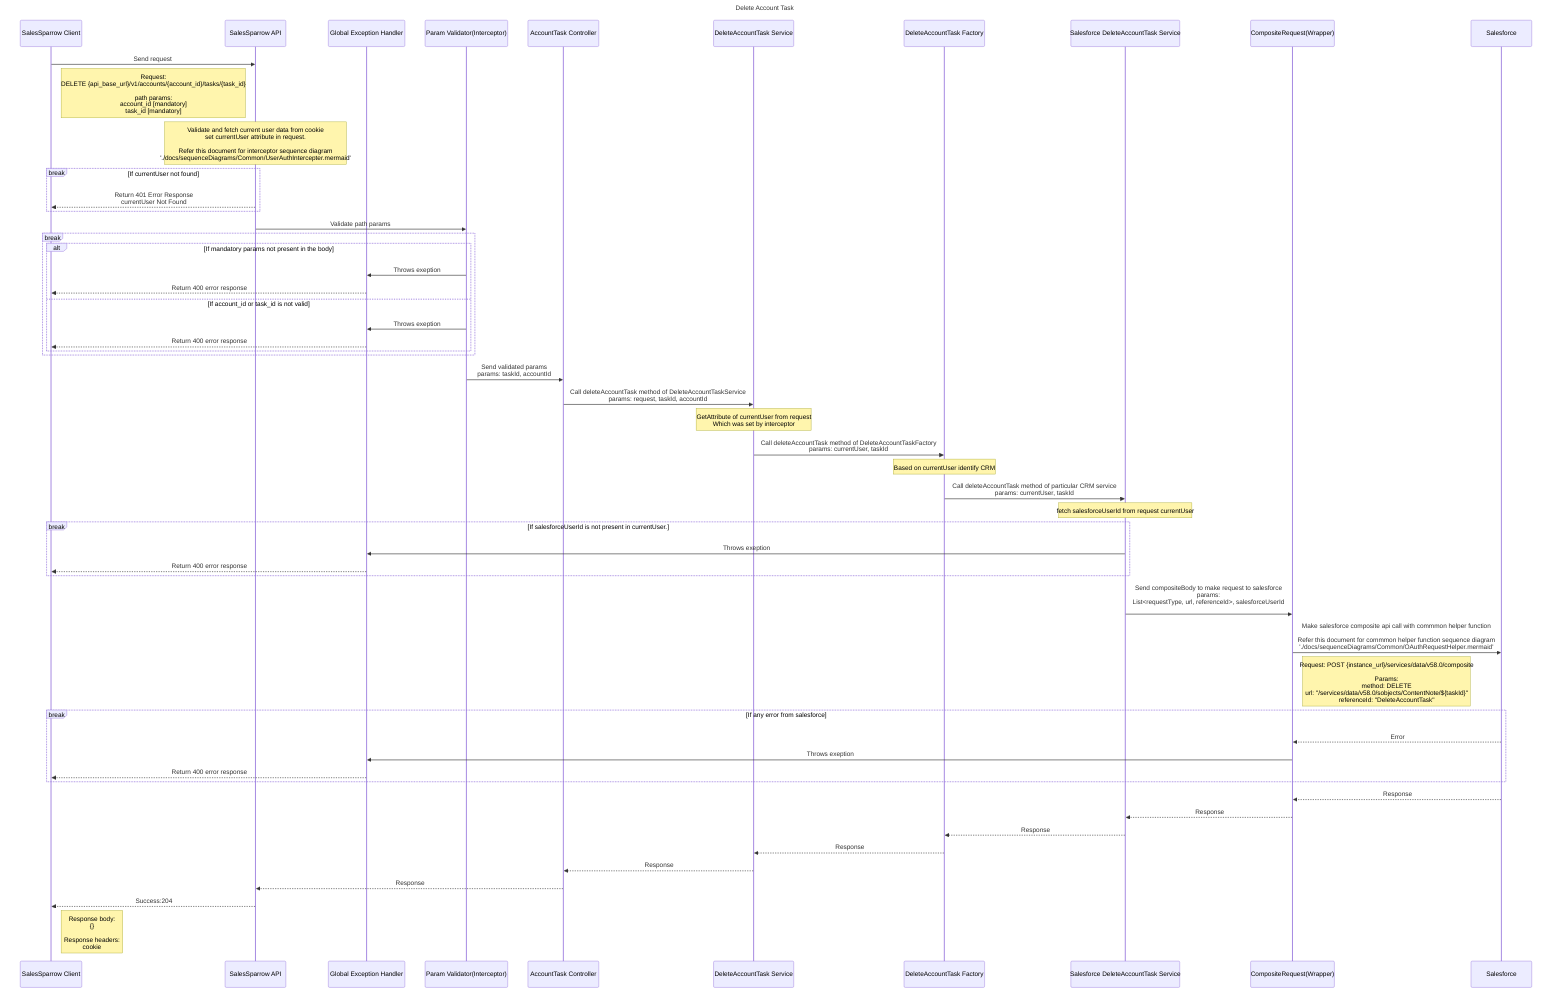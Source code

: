 sequenceDiagram
  title Delete Account Task
    participant ui as SalesSparrow Client
    participant api as SalesSparrow API
    participant exceptionHandler as Global Exception Handler
    participant validator as Param Validator(Interceptor)
    participant controller as AccountTask Controller
    participant service as DeleteAccountTask Service
    participant factory as DeleteAccountTask Factory
    participant crm as Salesforce DeleteAccountTask Service
    participant CompositeRequestWrapper as CompositeRequest(Wrapper)
    participant salesforce as Salesforce

    ui->>api:  Send request 
    note right of ui: Request: <br>DELETE {api_base_url}/v1/accounts/{account_id}/tasks/{task_id}<br><br>path params:  <br>account_id [mandatory]<br>task_id [mandatory]


    note over api: Validate and fetch current user data from cookie<br>set currentUser attribute in request.<br><br>Refer this document for interceptor sequence diagram <br> './docs/sequenceDiagrams/Common/UserAuthIntercepter.mermaid'
    break If currentUser not found
        api-->>ui: Return 401 Error Response<br>currentUser Not Found
    end

    api->>validator: Validate path params

    break 
        alt If mandatory params not present in the body
            validator->>exceptionHandler: Throws exeption
            exceptionHandler-->>ui:Return 400 error response 
        else If account_id or task_id is not valid
            validator->>exceptionHandler: Throws exeption
            exceptionHandler-->>ui:Return 400 error response 
        end
    end

    validator->>controller: Send validated params<br>params: taskId, accountId
    
    controller->>service: Call deleteAccountTask method of DeleteAccountTaskService<br> params: request, taskId, accountId
    note over service: GetAttribute of currentUser from request<br>Which was set by interceptor

    service->>factory: Call deleteAccountTask method of DeleteAccountTaskFactory<br>params: currentUser, taskId
    note over factory: Based on currentUser identify CRM

    factory->>crm: Call deleteAccountTask method of particular CRM service<br>params: currentUser, taskId

    note over crm: fetch salesforceUserId from request currentUser
    break If salesforceUserId is not present in currentUser.
        crm->>exceptionHandler: Throws exeption
        exceptionHandler-->>ui:Return 400 error response 
    end
    crm->>CompositeRequestWrapper: Send compositeBody to make request to salesforce<br>params: <br> List<requestType, url, referenceId>, salesforceUserId <br>

    CompositeRequestWrapper->>salesforce: Make salesforce composite api call with commmon helper function<br><br>Refer this document for commmon helper function sequence diagram <br> './docs/sequenceDiagrams/Common/OAuthRequestHelper.mermaid'
    note right of CompositeRequestWrapper: Request: POST {instance_url}/services/data/v58.0/composite <br><br>Params: <br> method: DELETE<br> url: "/services/data/v58.0/sobjects/ContentNote/${taskId}"<br>referenceId: "DeleteAccountTask"
    
    break If any error from salesforce
        salesforce-->>CompositeRequestWrapper: Error
        CompositeRequestWrapper->>exceptionHandler: Throws exeption
        exceptionHandler-->>ui: Return 400 error response
    end

    salesforce-->>CompositeRequestWrapper: Response
    CompositeRequestWrapper-->>crm: Response

    crm-->>factory: Response
    factory-->>service: Response
    service-->> controller: Response
    controller-->>api: Response

    api-->>ui: Success:204
    note right of ui: Response body: <br> {}<br><br>Response headers:<br> cookie